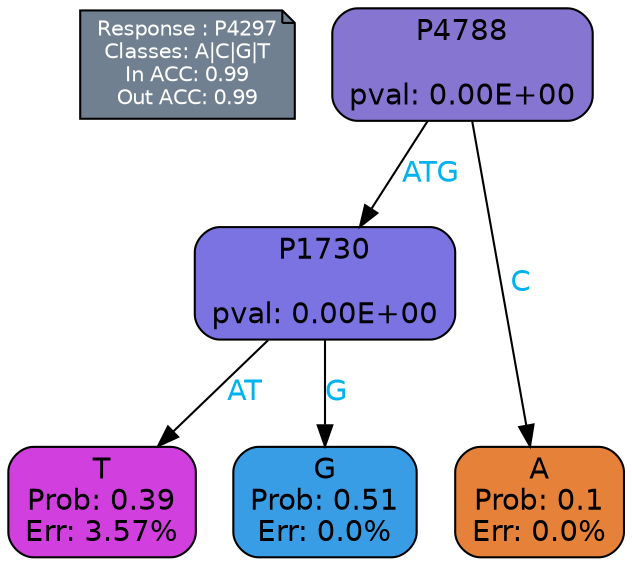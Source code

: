 digraph Tree {
node [shape=box, style="filled, rounded", color="black", fontname=helvetica] ;
graph [ranksep=equally, splines=polylines, bgcolor=transparent, dpi=600] ;
edge [fontname=helvetica] ;
LEGEND [label="Response : P4297
Classes: A|C|G|T
In ACC: 0.99
Out ACC: 0.99
",shape=note,align=left,style=filled,fillcolor="slategray",fontcolor="white",fontsize=10];1 [label="P4788

pval: 0.00E+00", fillcolor="#8675d1"] ;
2 [label="P1730

pval: 0.00E+00", fillcolor="#7b73e2"] ;
3 [label="T
Prob: 0.39
Err: 3.57%", fillcolor="#d13fde"] ;
4 [label="G
Prob: 0.51
Err: 0.0%", fillcolor="#399de5"] ;
5 [label="A
Prob: 0.1
Err: 0.0%", fillcolor="#e58139"] ;
1 -> 2 [label="ATG",fontcolor=deepskyblue2] ;
1 -> 5 [label="C",fontcolor=deepskyblue2] ;
2 -> 3 [label="AT",fontcolor=deepskyblue2] ;
2 -> 4 [label="G",fontcolor=deepskyblue2] ;
{rank = same; 3;4;5;}{rank = same; LEGEND;1;}}